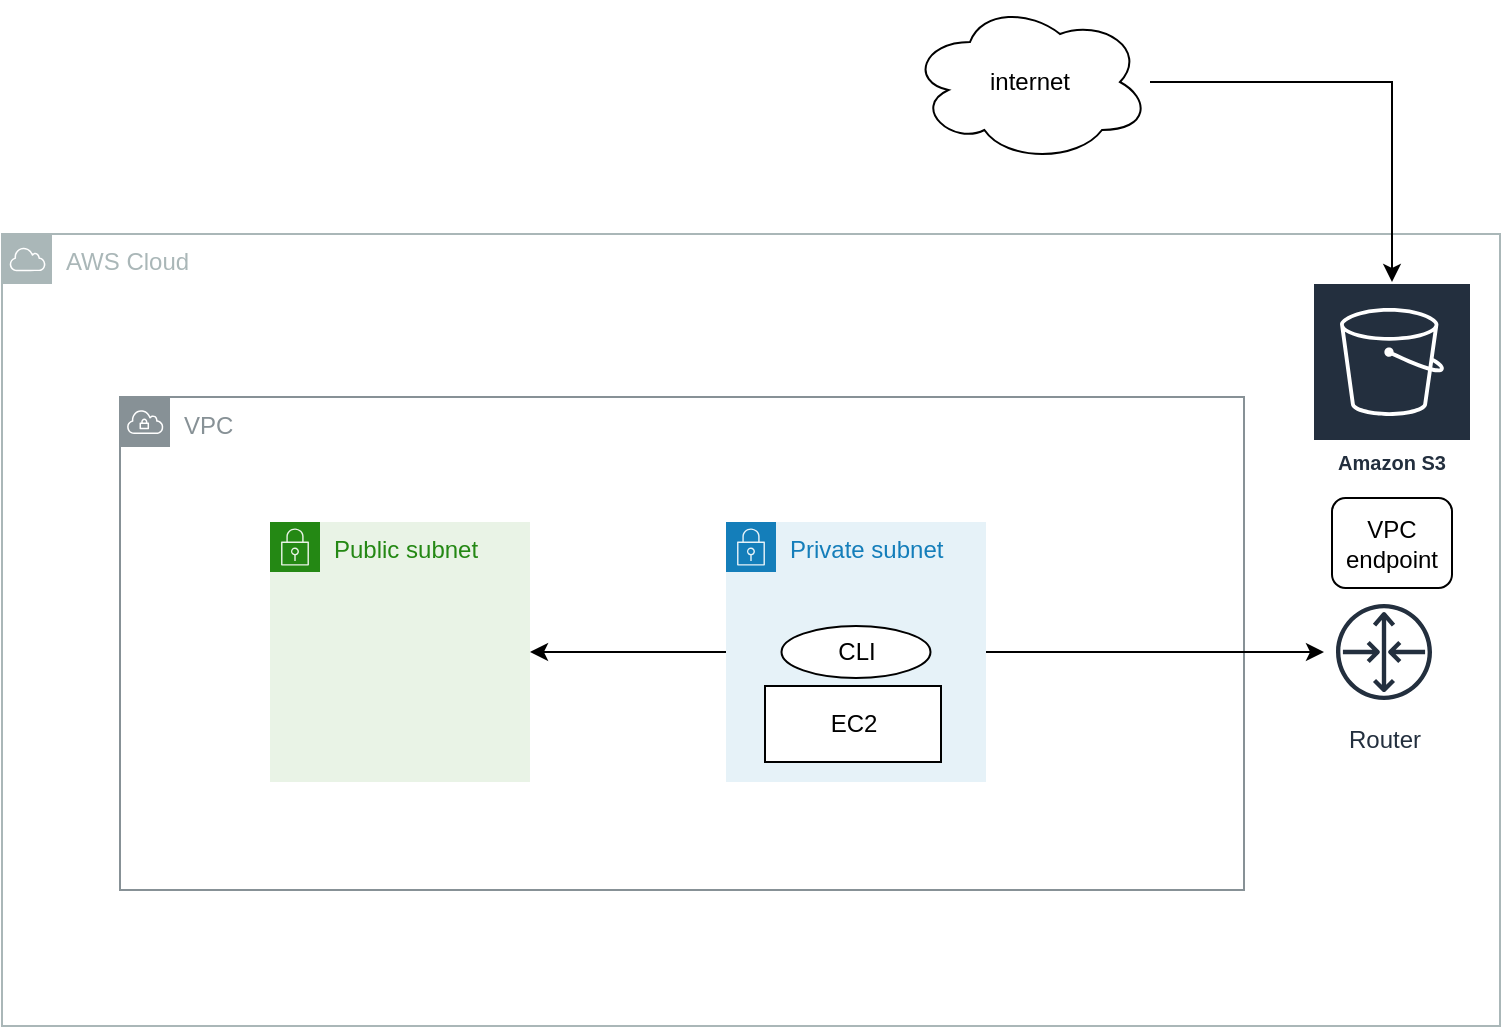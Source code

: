 <mxfile version="15.2.5" type="device"><diagram id="Lr0PAHKw7zUy3nZXBXsv" name="Page-1"><mxGraphModel dx="1346" dy="989" grid="0" gridSize="10" guides="1" tooltips="1" connect="1" arrows="1" fold="1" page="0" pageScale="1" pageWidth="827" pageHeight="1169" math="0" shadow="0"><root><mxCell id="0"/><mxCell id="1" parent="0"/><mxCell id="p1m4aSvXQqg1M_DOgOhi-3" value="AWS Cloud" style="sketch=0;outlineConnect=0;gradientColor=none;html=1;whiteSpace=wrap;fontSize=12;fontStyle=0;shape=mxgraph.aws4.group;grIcon=mxgraph.aws4.group_aws_cloud;strokeColor=#AAB7B8;fillColor=none;verticalAlign=top;align=left;spacingLeft=30;fontColor=#AAB7B8;dashed=0;" vertex="1" parent="1"><mxGeometry x="-95" y="25" width="749" height="396" as="geometry"/></mxCell><mxCell id="p1m4aSvXQqg1M_DOgOhi-2" value="VPC" style="sketch=0;outlineConnect=0;gradientColor=none;html=1;whiteSpace=wrap;fontSize=12;fontStyle=0;shape=mxgraph.aws4.group;grIcon=mxgraph.aws4.group_vpc;strokeColor=#879196;fillColor=none;verticalAlign=top;align=left;spacingLeft=30;fontColor=#879196;dashed=0;" vertex="1" parent="1"><mxGeometry x="-36" y="106.5" width="562" height="246.5" as="geometry"/></mxCell><mxCell id="p1m4aSvXQqg1M_DOgOhi-4" value="Amazon S3" style="sketch=0;outlineConnect=0;fontColor=#232F3E;gradientColor=none;strokeColor=#ffffff;fillColor=#232F3E;dashed=0;verticalLabelPosition=middle;verticalAlign=bottom;align=center;html=1;whiteSpace=wrap;fontSize=10;fontStyle=1;spacing=3;shape=mxgraph.aws4.productIcon;prIcon=mxgraph.aws4.s3;" vertex="1" parent="1"><mxGeometry x="560" y="49" width="80" height="100" as="geometry"/></mxCell><mxCell id="p1m4aSvXQqg1M_DOgOhi-9" style="edgeStyle=orthogonalEdgeStyle;rounded=0;orthogonalLoop=1;jettySize=auto;html=1;" edge="1" parent="1" source="p1m4aSvXQqg1M_DOgOhi-7" target="p1m4aSvXQqg1M_DOgOhi-4"><mxGeometry relative="1" as="geometry"/></mxCell><mxCell id="p1m4aSvXQqg1M_DOgOhi-7" value="internet" style="ellipse;shape=cloud;whiteSpace=wrap;html=1;" vertex="1" parent="1"><mxGeometry x="359" y="-91" width="120" height="80" as="geometry"/></mxCell><mxCell id="p1m4aSvXQqg1M_DOgOhi-14" style="edgeStyle=orthogonalEdgeStyle;rounded=0;orthogonalLoop=1;jettySize=auto;html=1;" edge="1" parent="1" source="p1m4aSvXQqg1M_DOgOhi-11" target="p1m4aSvXQqg1M_DOgOhi-13"><mxGeometry relative="1" as="geometry"/></mxCell><mxCell id="p1m4aSvXQqg1M_DOgOhi-17" style="edgeStyle=orthogonalEdgeStyle;rounded=0;orthogonalLoop=1;jettySize=auto;html=1;" edge="1" parent="1" source="p1m4aSvXQqg1M_DOgOhi-11" target="p1m4aSvXQqg1M_DOgOhi-12"><mxGeometry relative="1" as="geometry"/></mxCell><mxCell id="p1m4aSvXQqg1M_DOgOhi-11" value="Private subnet" style="points=[[0,0],[0.25,0],[0.5,0],[0.75,0],[1,0],[1,0.25],[1,0.5],[1,0.75],[1,1],[0.75,1],[0.5,1],[0.25,1],[0,1],[0,0.75],[0,0.5],[0,0.25]];outlineConnect=0;gradientColor=none;html=1;whiteSpace=wrap;fontSize=12;fontStyle=0;shape=mxgraph.aws4.group;grIcon=mxgraph.aws4.group_security_group;grStroke=0;strokeColor=#147EBA;fillColor=#E6F2F8;verticalAlign=top;align=left;spacingLeft=30;fontColor=#147EBA;dashed=0;" vertex="1" parent="1"><mxGeometry x="267" y="169" width="130" height="130" as="geometry"/></mxCell><mxCell id="p1m4aSvXQqg1M_DOgOhi-12" value="Public subnet" style="points=[[0,0],[0.25,0],[0.5,0],[0.75,0],[1,0],[1,0.25],[1,0.5],[1,0.75],[1,1],[0.75,1],[0.5,1],[0.25,1],[0,1],[0,0.75],[0,0.5],[0,0.25]];outlineConnect=0;gradientColor=none;html=1;whiteSpace=wrap;fontSize=12;fontStyle=0;shape=mxgraph.aws4.group;grIcon=mxgraph.aws4.group_security_group;grStroke=0;strokeColor=#248814;fillColor=#E9F3E6;verticalAlign=top;align=left;spacingLeft=30;fontColor=#248814;dashed=0;" vertex="1" parent="1"><mxGeometry x="39" y="169" width="130" height="130" as="geometry"/></mxCell><mxCell id="p1m4aSvXQqg1M_DOgOhi-5" value="EC2" style="rounded=0;whiteSpace=wrap;html=1;" vertex="1" parent="1"><mxGeometry x="286.5" y="251" width="88" height="38" as="geometry"/></mxCell><mxCell id="p1m4aSvXQqg1M_DOgOhi-6" value="CLI" style="ellipse;whiteSpace=wrap;html=1;" vertex="1" parent="1"><mxGeometry x="294.75" y="221" width="74.5" height="26" as="geometry"/></mxCell><mxCell id="p1m4aSvXQqg1M_DOgOhi-13" value="Router" style="sketch=0;outlineConnect=0;fontColor=#232F3E;gradientColor=none;strokeColor=#232F3E;fillColor=#ffffff;dashed=0;verticalLabelPosition=bottom;verticalAlign=top;align=center;html=1;fontSize=12;fontStyle=0;aspect=fixed;shape=mxgraph.aws4.resourceIcon;resIcon=mxgraph.aws4.router;" vertex="1" parent="1"><mxGeometry x="566" y="204" width="60" height="60" as="geometry"/></mxCell><mxCell id="p1m4aSvXQqg1M_DOgOhi-15" value="VPC&lt;br&gt;endpoint" style="rounded=1;whiteSpace=wrap;html=1;" vertex="1" parent="1"><mxGeometry x="570" y="157" width="60" height="45" as="geometry"/></mxCell></root></mxGraphModel></diagram></mxfile>